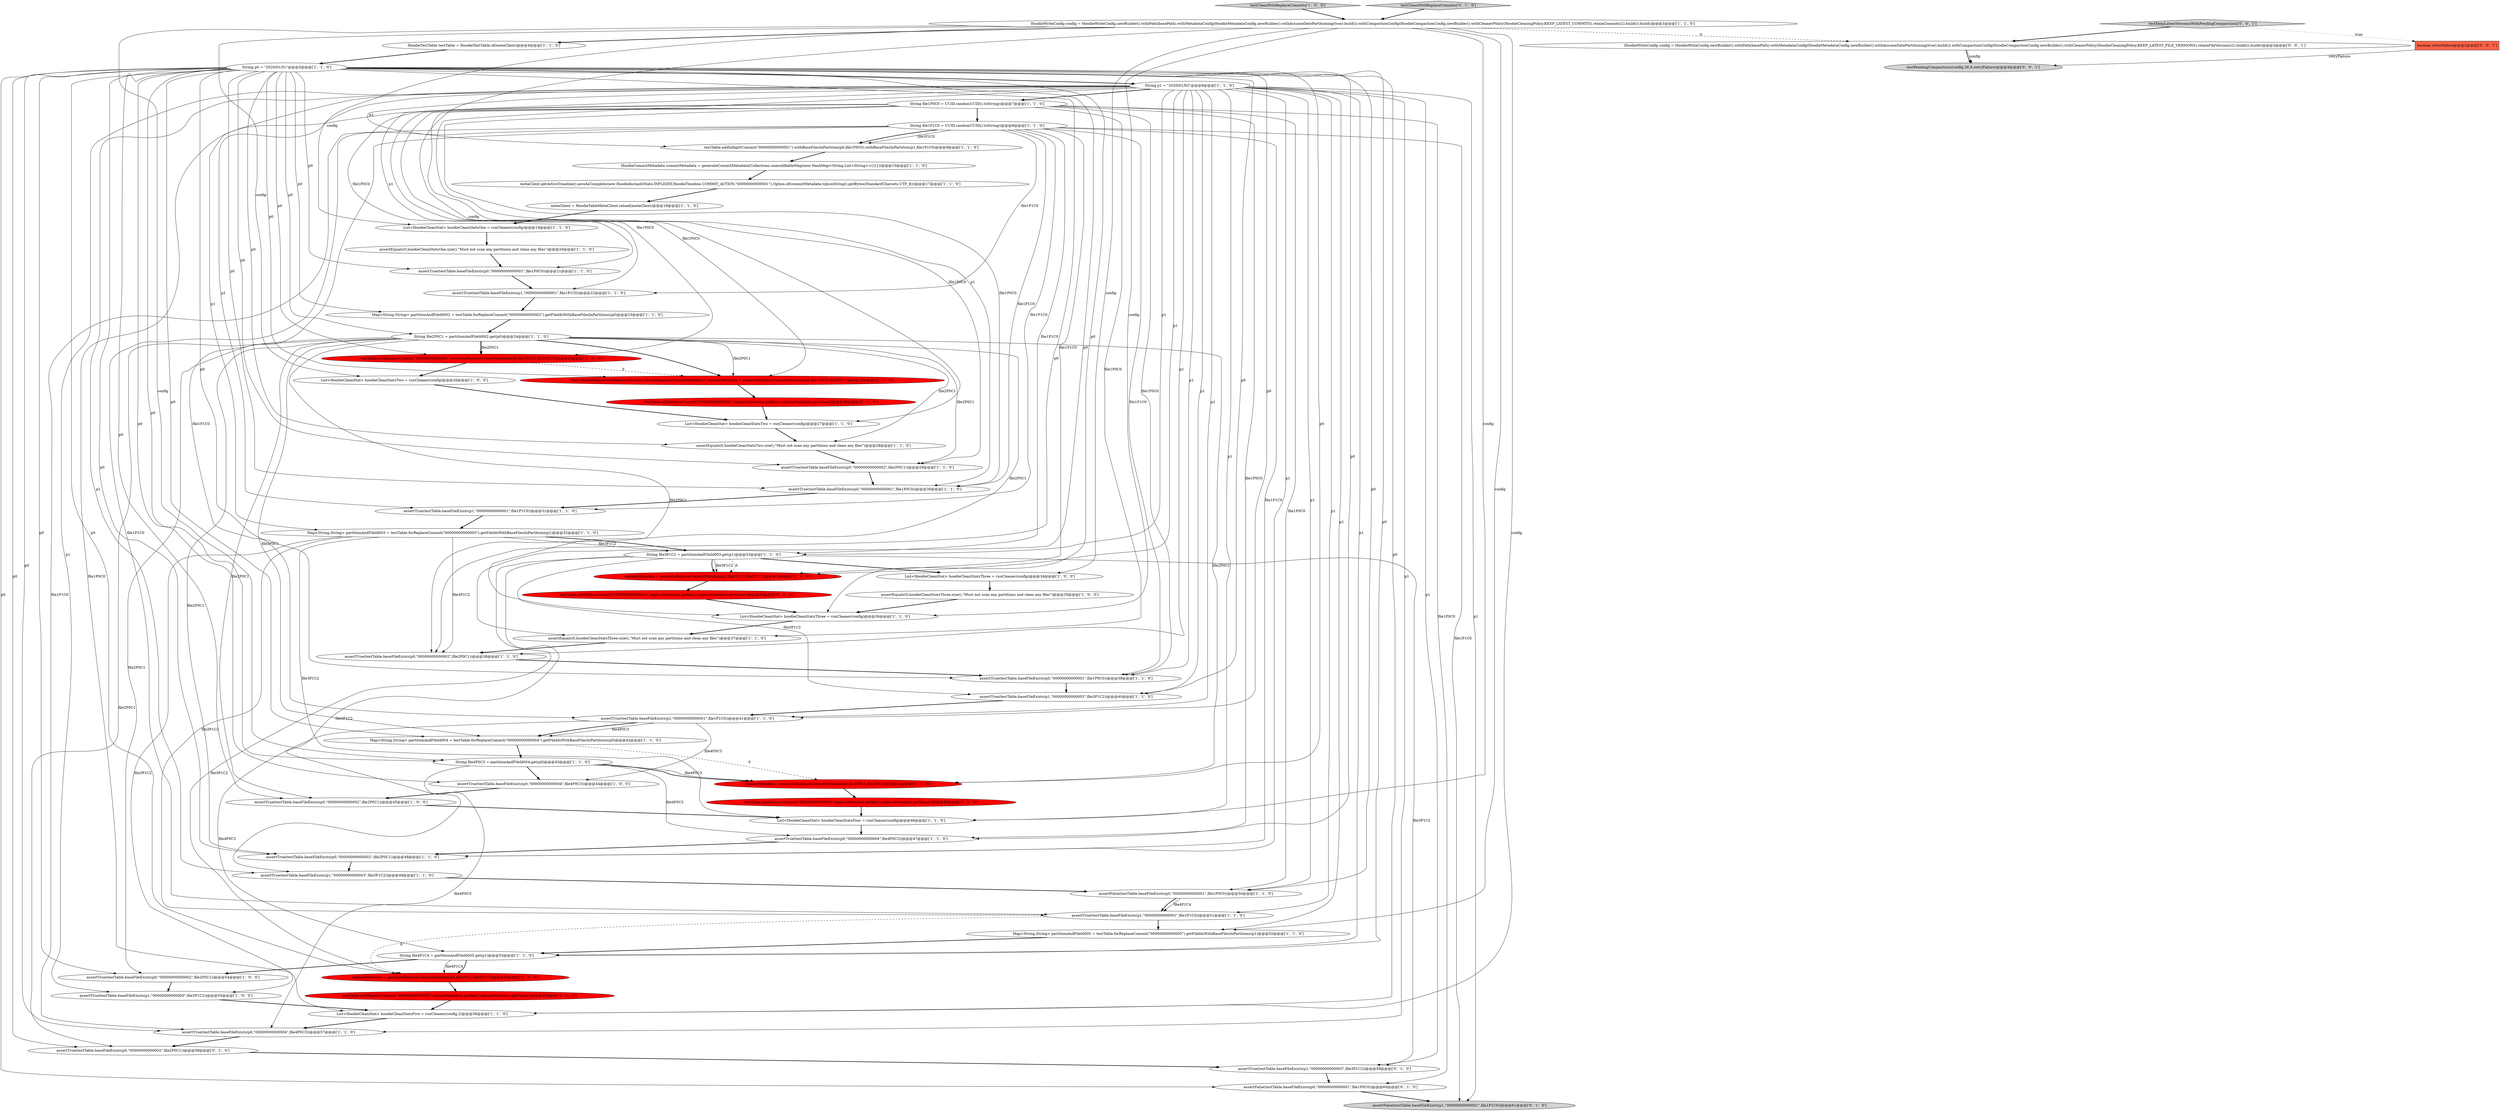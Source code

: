 digraph {
46 [style = filled, label = "assertTrue(testTable.baseFileExists(p0,\"00000000000004\",file4P0C3))@@@47@@@['1', '1', '0']", fillcolor = white, shape = ellipse image = "AAA0AAABBB1BBB"];
65 [style = filled, label = "HoodieWriteConfig config = HoodieWriteConfig.newBuilder().withPath(basePath).withMetadataConfig(HoodieMetadataConfig.newBuilder().withAssumeDatePartitioning(true).build()).withCompactionConfig(HoodieCompactionConfig.newBuilder().withCleanerPolicy(HoodieCleaningPolicy.KEEP_LATEST_FILE_VERSIONS).retainFileVersions(2).build()).build()@@@3@@@['0', '0', '1']", fillcolor = white, shape = ellipse image = "AAA0AAABBB3BBB"];
50 [style = filled, label = "replaceMetadata = generateReplaceCommitMetadata(p0,file3P1C2,file4P1C4)@@@54@@@['0', '1', '0']", fillcolor = red, shape = ellipse image = "AAA1AAABBB2BBB"];
8 [style = filled, label = "assertTrue(testTable.baseFileExists(p0,\"00000000000002\",file2P0C1))@@@45@@@['1', '0', '0']", fillcolor = white, shape = ellipse image = "AAA0AAABBB1BBB"];
12 [style = filled, label = "assertTrue(testTable.baseFileExists(p1,\"00000000000003\",file3P1C2))@@@55@@@['1', '0', '0']", fillcolor = white, shape = ellipse image = "AAA0AAABBB1BBB"];
33 [style = filled, label = "assertTrue(testTable.baseFileExists(p0,\"00000000000002\",file2P0C1))@@@54@@@['1', '0', '0']", fillcolor = white, shape = ellipse image = "AAA0AAABBB1BBB"];
14 [style = filled, label = "testCleanWithReplaceCommits['1', '0', '0']", fillcolor = lightgray, shape = diamond image = "AAA0AAABBB1BBB"];
28 [style = filled, label = "assertFalse(testTable.baseFileExists(p0,\"00000000000001\",file1P0C0))@@@50@@@['1', '1', '0']", fillcolor = white, shape = ellipse image = "AAA0AAABBB1BBB"];
20 [style = filled, label = "String p1 = \"2020/01/02\"@@@6@@@['1', '1', '0']", fillcolor = white, shape = ellipse image = "AAA0AAABBB1BBB"];
59 [style = filled, label = "assertFalse(testTable.baseFileExists(p0,\"00000000000001\",file1P0C0))@@@60@@@['0', '1', '0']", fillcolor = white, shape = ellipse image = "AAA0AAABBB2BBB"];
4 [style = filled, label = "metaClient = HoodieTableMetaClient.reload(metaClient)@@@18@@@['1', '1', '0']", fillcolor = white, shape = ellipse image = "AAA0AAABBB1BBB"];
38 [style = filled, label = "assertTrue(testTable.baseFileExists(p1,\"00000000000001\",file1P1C0))@@@22@@@['1', '1', '0']", fillcolor = white, shape = ellipse image = "AAA0AAABBB1BBB"];
18 [style = filled, label = "List<HoodieCleanStat> hoodieCleanStatsFour = runCleaner(config)@@@46@@@['1', '1', '0']", fillcolor = white, shape = ellipse image = "AAA0AAABBB1BBB"];
6 [style = filled, label = "List<HoodieCleanStat> hoodieCleanStatsTwo = runCleaner(config)@@@27@@@['1', '1', '0']", fillcolor = white, shape = ellipse image = "AAA0AAABBB1BBB"];
49 [style = filled, label = "Map<String,String> partitionAndFileId002 = testTable.forReplaceCommit(\"00000000000002\").getFileIdsWithBaseFilesInPartitions(p0)@@@23@@@['1', '1', '0']", fillcolor = white, shape = ellipse image = "AAA0AAABBB1BBB"];
31 [style = filled, label = "assertEquals(0,hoodieCleanStatsThree.size(),\"Must not scan any partitions and clean any files\")@@@35@@@['1', '0', '0']", fillcolor = white, shape = ellipse image = "AAA0AAABBB1BBB"];
45 [style = filled, label = "assertEquals(0,hoodieCleanStatsTwo.size(),\"Must not scan any partitions and clean any files\")@@@28@@@['1', '1', '0']", fillcolor = white, shape = ellipse image = "AAA0AAABBB1BBB"];
53 [style = filled, label = "testTable.addReplaceCommit(\"00000000000003\",replaceMetadata.getKey(),replaceMetadata.getValue())@@@35@@@['0', '1', '0']", fillcolor = red, shape = ellipse image = "AAA1AAABBB2BBB"];
58 [style = filled, label = "replaceMetadata = generateReplaceCommitMetadata(p1,file1P1C0,file3P1C2)@@@34@@@['0', '1', '0']", fillcolor = red, shape = ellipse image = "AAA1AAABBB2BBB"];
56 [style = filled, label = "testTable.addReplaceCommit(\"00000000000005\",replaceMetadata.getKey(),replaceMetadata.getValue())@@@55@@@['0', '1', '0']", fillcolor = red, shape = ellipse image = "AAA1AAABBB2BBB"];
63 [style = filled, label = "testKeepLatestVersionsWithPendingCompactions['0', '0', '1']", fillcolor = lightgray, shape = diamond image = "AAA0AAABBB3BBB"];
17 [style = filled, label = "testTable.addInflightCommit(\"00000000000001\").withBaseFilesInPartition(p0,file1P0C0).withBaseFilesInPartition(p1,file1P1C0)@@@9@@@['1', '1', '0']", fillcolor = white, shape = ellipse image = "AAA0AAABBB1BBB"];
52 [style = filled, label = "Pair<HoodieRequestedReplaceMetadata,HoodieReplaceCommitMetadata> replaceMetadata = generateReplaceCommitMetadata(p0,file1P0C0,file2P0C1)@@@25@@@['0', '1', '0']", fillcolor = red, shape = ellipse image = "AAA1AAABBB2BBB"];
40 [style = filled, label = "String file1P0C0 = UUID.randomUUID().toString()@@@7@@@['1', '1', '0']", fillcolor = white, shape = ellipse image = "AAA0AAABBB1BBB"];
39 [style = filled, label = "assertTrue(testTable.baseFileExists(p0,\"00000000000001\",file1P0C0))@@@21@@@['1', '1', '0']", fillcolor = white, shape = ellipse image = "AAA0AAABBB1BBB"];
48 [style = filled, label = "HoodieTestTable testTable = HoodieTestTable.of(metaClient)@@@4@@@['1', '1', '0']", fillcolor = white, shape = ellipse image = "AAA0AAABBB1BBB"];
19 [style = filled, label = "List<HoodieCleanStat> hoodieCleanStatsFive = runCleaner(config,2)@@@56@@@['1', '1', '0']", fillcolor = white, shape = ellipse image = "AAA0AAABBB1BBB"];
3 [style = filled, label = "List<HoodieCleanStat> hoodieCleanStatsTwo = runCleaner(config)@@@26@@@['1', '0', '0']", fillcolor = white, shape = ellipse image = "AAA0AAABBB1BBB"];
30 [style = filled, label = "assertTrue(testTable.baseFileExists(p0,\"00000000000002\",file2P0C1))@@@48@@@['1', '1', '0']", fillcolor = white, shape = ellipse image = "AAA0AAABBB1BBB"];
22 [style = filled, label = "List<HoodieCleanStat> hoodieCleanStatsThree = runCleaner(config)@@@34@@@['1', '0', '0']", fillcolor = white, shape = ellipse image = "AAA0AAABBB1BBB"];
9 [style = filled, label = "HoodieCommitMetadata commitMetadata = generateCommitMetadata(Collections.unmodifiableMap(new HashMap<String,List<String>>(){}))@@@10@@@['1', '1', '0']", fillcolor = white, shape = ellipse image = "AAA0AAABBB1BBB"];
41 [style = filled, label = "String p0 = \"2020/01/01\"@@@5@@@['1', '1', '0']", fillcolor = white, shape = ellipse image = "AAA0AAABBB1BBB"];
43 [style = filled, label = "String file4P0C3 = partitionAndFileId004.get(p0)@@@43@@@['1', '1', '0']", fillcolor = white, shape = ellipse image = "AAA0AAABBB1BBB"];
62 [style = filled, label = "replaceMetadata = generateReplaceCommitMetadata(p0,file2P0C1,file4P0C3)@@@44@@@['0', '1', '0']", fillcolor = red, shape = ellipse image = "AAA1AAABBB2BBB"];
32 [style = filled, label = "Map<String,String> partitionAndFileId004 = testTable.forReplaceCommit(\"00000000000004\").getFileIdsWithBaseFilesInPartitions(p0)@@@42@@@['1', '1', '0']", fillcolor = white, shape = ellipse image = "AAA0AAABBB1BBB"];
21 [style = filled, label = "String file3P1C2 = partitionAndFileId003.get(p1)@@@33@@@['1', '1', '0']", fillcolor = white, shape = ellipse image = "AAA0AAABBB1BBB"];
54 [style = filled, label = "testTable.addReplaceCommit(\"00000000000004\",replaceMetadata.getKey(),replaceMetadata.getValue())@@@45@@@['0', '1', '0']", fillcolor = red, shape = ellipse image = "AAA1AAABBB2BBB"];
11 [style = filled, label = "assertTrue(testTable.baseFileExists(p1,\"00000000000001\",file1P1C0))@@@51@@@['1', '1', '0']", fillcolor = white, shape = ellipse image = "AAA0AAABBB1BBB"];
42 [style = filled, label = "assertEquals(0,hoodieCleanStatsOne.size(),\"Must not scan any partitions and clean any files\")@@@20@@@['1', '1', '0']", fillcolor = white, shape = ellipse image = "AAA0AAABBB1BBB"];
16 [style = filled, label = "assertTrue(testTable.baseFileExists(p1,\"00000000000003\",file3P1C2))@@@40@@@['1', '1', '0']", fillcolor = white, shape = ellipse image = "AAA0AAABBB1BBB"];
7 [style = filled, label = "assertTrue(testTable.baseFileExists(p0,\"00000000000001\",file1P0C0))@@@30@@@['1', '1', '0']", fillcolor = white, shape = ellipse image = "AAA0AAABBB1BBB"];
64 [style = filled, label = "boolean retryFailure@@@2@@@['0', '0', '1']", fillcolor = tomato, shape = box image = "AAA0AAABBB3BBB"];
57 [style = filled, label = "assertFalse(testTable.baseFileExists(p1,\"00000000000001\",file1P1C0))@@@61@@@['0', '1', '0']", fillcolor = lightgray, shape = ellipse image = "AAA0AAABBB2BBB"];
29 [style = filled, label = "String file4P1C4 = partitionAndFileId005.get(p1)@@@53@@@['1', '1', '0']", fillcolor = white, shape = ellipse image = "AAA0AAABBB1BBB"];
26 [style = filled, label = "testTable.addReplaceCommit(\"00000000000002\",generateReplaceCommitMetadata(p0,file1P0C0,file2P0C1))@@@25@@@['1', '0', '0']", fillcolor = red, shape = ellipse image = "AAA1AAABBB1BBB"];
15 [style = filled, label = "List<HoodieCleanStat> hoodieCleanStatsThree = runCleaner(config)@@@36@@@['1', '1', '0']", fillcolor = white, shape = ellipse image = "AAA0AAABBB1BBB"];
34 [style = filled, label = "assertEquals(0,hoodieCleanStatsThree.size(),\"Must not scan any partitions and clean any files\")@@@37@@@['1', '1', '0']", fillcolor = white, shape = ellipse image = "AAA0AAABBB1BBB"];
13 [style = filled, label = "Map<String,String> partitionAndFileId003 = testTable.forReplaceCommit(\"00000000000003\").getFileIdsWithBaseFilesInPartitions(p1)@@@32@@@['1', '1', '0']", fillcolor = white, shape = ellipse image = "AAA0AAABBB1BBB"];
0 [style = filled, label = "String file1P1C0 = UUID.randomUUID().toString()@@@8@@@['1', '1', '0']", fillcolor = white, shape = ellipse image = "AAA0AAABBB1BBB"];
1 [style = filled, label = "assertTrue(testTable.baseFileExists(p0,\"00000000000002\",file2P0C1))@@@38@@@['1', '1', '0']", fillcolor = white, shape = ellipse image = "AAA0AAABBB1BBB"];
5 [style = filled, label = "assertTrue(testTable.baseFileExists(p1,\"00000000000003\",file3P1C2))@@@49@@@['1', '1', '0']", fillcolor = white, shape = ellipse image = "AAA0AAABBB1BBB"];
23 [style = filled, label = "HoodieWriteConfig config = HoodieWriteConfig.newBuilder().withPath(basePath).withMetadataConfig(HoodieMetadataConfig.newBuilder().withAssumeDatePartitioning(true).build()).withCompactionConfig(HoodieCompactionConfig.newBuilder().withCleanerPolicy(HoodieCleaningPolicy.KEEP_LATEST_COMMITS).retainCommits(2).build()).build()@@@3@@@['1', '1', '0']", fillcolor = white, shape = ellipse image = "AAA0AAABBB1BBB"];
10 [style = filled, label = "assertTrue(testTable.baseFileExists(p1,\"00000000000001\",file1P1C0))@@@31@@@['1', '1', '0']", fillcolor = white, shape = ellipse image = "AAA0AAABBB1BBB"];
55 [style = filled, label = "assertTrue(testTable.baseFileExists(p1,\"00000000000003\",file3P1C2))@@@59@@@['0', '1', '0']", fillcolor = white, shape = ellipse image = "AAA0AAABBB2BBB"];
35 [style = filled, label = "assertTrue(testTable.baseFileExists(p1,\"00000000000001\",file1P1C0))@@@41@@@['1', '1', '0']", fillcolor = white, shape = ellipse image = "AAA0AAABBB1BBB"];
60 [style = filled, label = "testTable.addReplaceCommit(\"00000000000002\",replaceMetadata.getKey(),replaceMetadata.getValue())@@@26@@@['0', '1', '0']", fillcolor = red, shape = ellipse image = "AAA1AAABBB2BBB"];
27 [style = filled, label = "assertTrue(testTable.baseFileExists(p0,\"00000000000004\",file4P0C3))@@@44@@@['1', '0', '0']", fillcolor = white, shape = ellipse image = "AAA0AAABBB1BBB"];
47 [style = filled, label = "List<HoodieCleanStat> hoodieCleanStatsOne = runCleaner(config)@@@19@@@['1', '1', '0']", fillcolor = white, shape = ellipse image = "AAA0AAABBB1BBB"];
24 [style = filled, label = "assertTrue(testTable.baseFileExists(p0,\"00000000000002\",file2P0C1))@@@29@@@['1', '1', '0']", fillcolor = white, shape = ellipse image = "AAA0AAABBB1BBB"];
51 [style = filled, label = "testCleanWithReplaceCommits['0', '1', '0']", fillcolor = lightgray, shape = diamond image = "AAA0AAABBB2BBB"];
25 [style = filled, label = "assertTrue(testTable.baseFileExists(p0,\"00000000000001\",file1P0C0))@@@39@@@['1', '1', '0']", fillcolor = white, shape = ellipse image = "AAA0AAABBB1BBB"];
66 [style = filled, label = "testPendingCompactions(config,36,9,retryFailure)@@@4@@@['0', '0', '1']", fillcolor = lightgray, shape = ellipse image = "AAA0AAABBB3BBB"];
44 [style = filled, label = "String file2P0C1 = partitionAndFileId002.get(p0)@@@24@@@['1', '1', '0']", fillcolor = white, shape = ellipse image = "AAA0AAABBB1BBB"];
61 [style = filled, label = "assertTrue(testTable.baseFileExists(p0,\"00000000000002\",file2P0C1))@@@58@@@['0', '1', '0']", fillcolor = white, shape = ellipse image = "AAA0AAABBB2BBB"];
37 [style = filled, label = "Map<String,String> partitionAndFileId005 = testTable.forReplaceCommit(\"00000000000005\").getFileIdsWithBaseFilesInPartitions(p1)@@@52@@@['1', '1', '0']", fillcolor = white, shape = ellipse image = "AAA0AAABBB1BBB"];
2 [style = filled, label = "assertTrue(testTable.baseFileExists(p0,\"00000000000004\",file4P0C3))@@@57@@@['1', '1', '0']", fillcolor = white, shape = ellipse image = "AAA0AAABBB1BBB"];
36 [style = filled, label = "metaClient.getActiveTimeline().saveAsComplete(new HoodieInstant(State.INFLIGHT,HoodieTimeline.COMMIT_ACTION,\"00000000000001\"),Option.of(commitMetadata.toJsonString().getBytes(StandardCharsets.UTF_8)))@@@17@@@['1', '1', '0']", fillcolor = white, shape = ellipse image = "AAA0AAABBB1BBB"];
41->32 [style = solid, label="p0"];
41->49 [style = solid, label="p0"];
43->62 [style = solid, label="file4P0C3"];
23->22 [style = solid, label="config"];
13->1 [style = solid, label="file3P1C2"];
41->16 [style = solid, label="p0"];
20->10 [style = solid, label="p1"];
62->54 [style = bold, label=""];
20->5 [style = solid, label="p1"];
21->50 [style = solid, label="file3P1C2"];
17->9 [style = bold, label=""];
23->3 [style = solid, label="config"];
21->58 [style = bold, label=""];
40->34 [style = solid, label="file1P0C0"];
20->35 [style = solid, label="p1"];
59->57 [style = bold, label=""];
50->56 [style = bold, label=""];
13->18 [style = solid, label="file3P1C2"];
20->1 [style = solid, label="p1"];
0->17 [style = solid, label="file1P1C0"];
23->47 [style = solid, label="config"];
23->6 [style = solid, label="config"];
44->32 [style = solid, label="file2P0C1"];
5->28 [style = bold, label=""];
13->11 [style = solid, label="file3P1C2"];
43->46 [style = solid, label="file4P0C3"];
41->20 [style = bold, label=""];
45->24 [style = bold, label=""];
2->61 [style = bold, label=""];
44->61 [style = solid, label="file2P0C1"];
52->60 [style = bold, label=""];
28->11 [style = solid, label="file4P1C4"];
38->49 [style = bold, label=""];
41->15 [style = solid, label="p0"];
41->29 [style = solid, label="p0"];
60->6 [style = bold, label=""];
35->27 [style = solid, label="file4P0C3"];
39->38 [style = bold, label=""];
41->30 [style = solid, label="p0"];
18->46 [style = bold, label=""];
20->28 [style = solid, label="p1"];
23->19 [style = solid, label="config"];
0->11 [style = solid, label="file1P1C0"];
41->62 [style = solid, label="p0"];
41->28 [style = solid, label="p0"];
20->30 [style = solid, label="p1"];
41->35 [style = solid, label="p0"];
41->46 [style = solid, label="p0"];
63->64 [style = dotted, label="true"];
23->15 [style = solid, label="config"];
48->41 [style = bold, label=""];
23->37 [style = solid, label="config"];
15->34 [style = bold, label=""];
55->59 [style = bold, label=""];
51->23 [style = bold, label=""];
0->17 [style = bold, label=""];
8->18 [style = bold, label=""];
36->4 [style = bold, label=""];
40->0 [style = bold, label=""];
37->29 [style = bold, label=""];
11->37 [style = bold, label=""];
43->2 [style = solid, label="file4P0C3"];
65->66 [style = bold, label=""];
19->2 [style = bold, label=""];
13->12 [style = solid, label="file3P1C2"];
35->32 [style = solid, label="file4P0C3"];
21->55 [style = solid, label="file3P1C2"];
23->48 [style = bold, label=""];
29->50 [style = solid, label="file4P1C4"];
44->62 [style = solid, label="file2P0C1"];
61->55 [style = bold, label=""];
20->25 [style = solid, label="p1"];
40->24 [style = solid, label="file1P0C0"];
41->59 [style = solid, label="p0"];
20->7 [style = solid, label="p1"];
21->22 [style = bold, label=""];
43->27 [style = bold, label=""];
0->7 [style = solid, label="file1P1C0"];
40->28 [style = solid, label="file1P0C0"];
23->18 [style = solid, label="config"];
40->59 [style = solid, label="file1P0C0"];
24->7 [style = bold, label=""];
4->47 [style = bold, label=""];
32->62 [style = dashed, label="0"];
27->8 [style = bold, label=""];
20->57 [style = solid, label="p1"];
20->16 [style = solid, label="p1"];
41->43 [style = solid, label="p0"];
40->39 [style = solid, label="file1P0C0"];
21->16 [style = solid, label="file3P1C2"];
41->50 [style = solid, label="p0"];
41->7 [style = solid, label="p0"];
63->65 [style = bold, label=""];
44->26 [style = solid, label="file2P0C1"];
47->42 [style = bold, label=""];
21->5 [style = solid, label="file3P1C2"];
40->19 [style = solid, label="file1P0C0"];
44->30 [style = solid, label="file2P0C1"];
26->3 [style = bold, label=""];
49->44 [style = bold, label=""];
42->39 [style = bold, label=""];
41->1 [style = solid, label="p0"];
35->32 [style = bold, label=""];
3->6 [style = bold, label=""];
33->12 [style = bold, label=""];
25->16 [style = bold, label=""];
41->61 [style = solid, label="p0"];
41->26 [style = solid, label="p0"];
41->33 [style = solid, label="p0"];
20->29 [style = solid, label="p1"];
0->57 [style = solid, label="file1P1C0"];
46->30 [style = bold, label=""];
58->53 [style = bold, label=""];
41->44 [style = solid, label="p0"];
20->13 [style = solid, label="p1"];
14->23 [style = bold, label=""];
10->13 [style = bold, label=""];
20->17 [style = solid, label="p1"];
30->5 [style = bold, label=""];
29->50 [style = bold, label=""];
40->26 [style = solid, label="file1P0C0"];
44->33 [style = solid, label="file2P0C1"];
41->45 [style = solid, label="p0"];
0->25 [style = solid, label="file1P1C0"];
20->18 [style = solid, label="p1"];
20->55 [style = solid, label="p1"];
1->25 [style = bold, label=""];
20->2 [style = solid, label="p1"];
41->52 [style = solid, label="p0"];
35->29 [style = solid, label="file4P0C3"];
20->12 [style = solid, label="p1"];
0->2 [style = solid, label="file1P1C0"];
44->52 [style = solid, label="file2P0C1"];
23->43 [style = solid, label="config"];
9->36 [style = bold, label=""];
44->45 [style = solid, label="file2P0C1"];
43->62 [style = bold, label=""];
21->58 [style = solid, label="file3P1C2"];
65->66 [style = solid, label="config"];
40->46 [style = solid, label="file1P0C0"];
0->30 [style = solid, label="file1P1C0"];
0->35 [style = solid, label="file1P1C0"];
7->10 [style = bold, label=""];
20->11 [style = solid, label="p1"];
34->1 [style = bold, label=""];
41->8 [style = solid, label="p0"];
21->58 [style = dashed, label="0"];
28->11 [style = bold, label=""];
11->50 [style = dashed, label="0"];
22->31 [style = bold, label=""];
41->19 [style = solid, label="p0"];
32->43 [style = bold, label=""];
13->21 [style = solid, label="file3P1C2"];
31->15 [style = bold, label=""];
41->2 [style = solid, label="p0"];
40->25 [style = solid, label="file1P0C0"];
20->58 [style = solid, label="p1"];
23->65 [style = dashed, label="0"];
41->24 [style = solid, label="p0"];
20->40 [style = bold, label=""];
29->33 [style = bold, label=""];
44->8 [style = solid, label="file2P0C1"];
54->18 [style = bold, label=""];
41->27 [style = solid, label="p0"];
0->58 [style = solid, label="file1P1C0"];
44->26 [style = bold, label=""];
0->38 [style = solid, label="file1P1C0"];
44->24 [style = solid, label="file2P0C1"];
0->21 [style = solid, label="file1P1C0"];
64->66 [style = solid, label="retryFailure"];
40->7 [style = solid, label="file1P0C0"];
41->39 [style = solid, label="p0"];
44->52 [style = bold, label=""];
56->19 [style = bold, label=""];
0->10 [style = solid, label="file1P1C0"];
53->15 [style = bold, label=""];
40->52 [style = solid, label="file1P0C0"];
26->52 [style = dashed, label="0"];
44->1 [style = solid, label="file2P0C1"];
16->35 [style = bold, label=""];
12->19 [style = bold, label=""];
6->45 [style = bold, label=""];
13->21 [style = bold, label=""];
20->21 [style = solid, label="p1"];
44->15 [style = solid, label="file2P0C1"];
20->37 [style = solid, label="p1"];
41->25 [style = solid, label="p0"];
41->34 [style = solid, label="p0"];
20->38 [style = solid, label="p1"];
}
